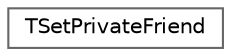 digraph "Graphical Class Hierarchy"
{
 // INTERACTIVE_SVG=YES
 // LATEX_PDF_SIZE
  bgcolor="transparent";
  edge [fontname=Helvetica,fontsize=10,labelfontname=Helvetica,labelfontsize=10];
  node [fontname=Helvetica,fontsize=10,shape=box,height=0.2,width=0.4];
  rankdir="LR";
  Node0 [id="Node000000",label="TSetPrivateFriend",height=0.2,width=0.4,color="grey40", fillcolor="white", style="filled",URL="$dd/dd5/structTSetPrivateFriend.html",tooltip=" "];
}
